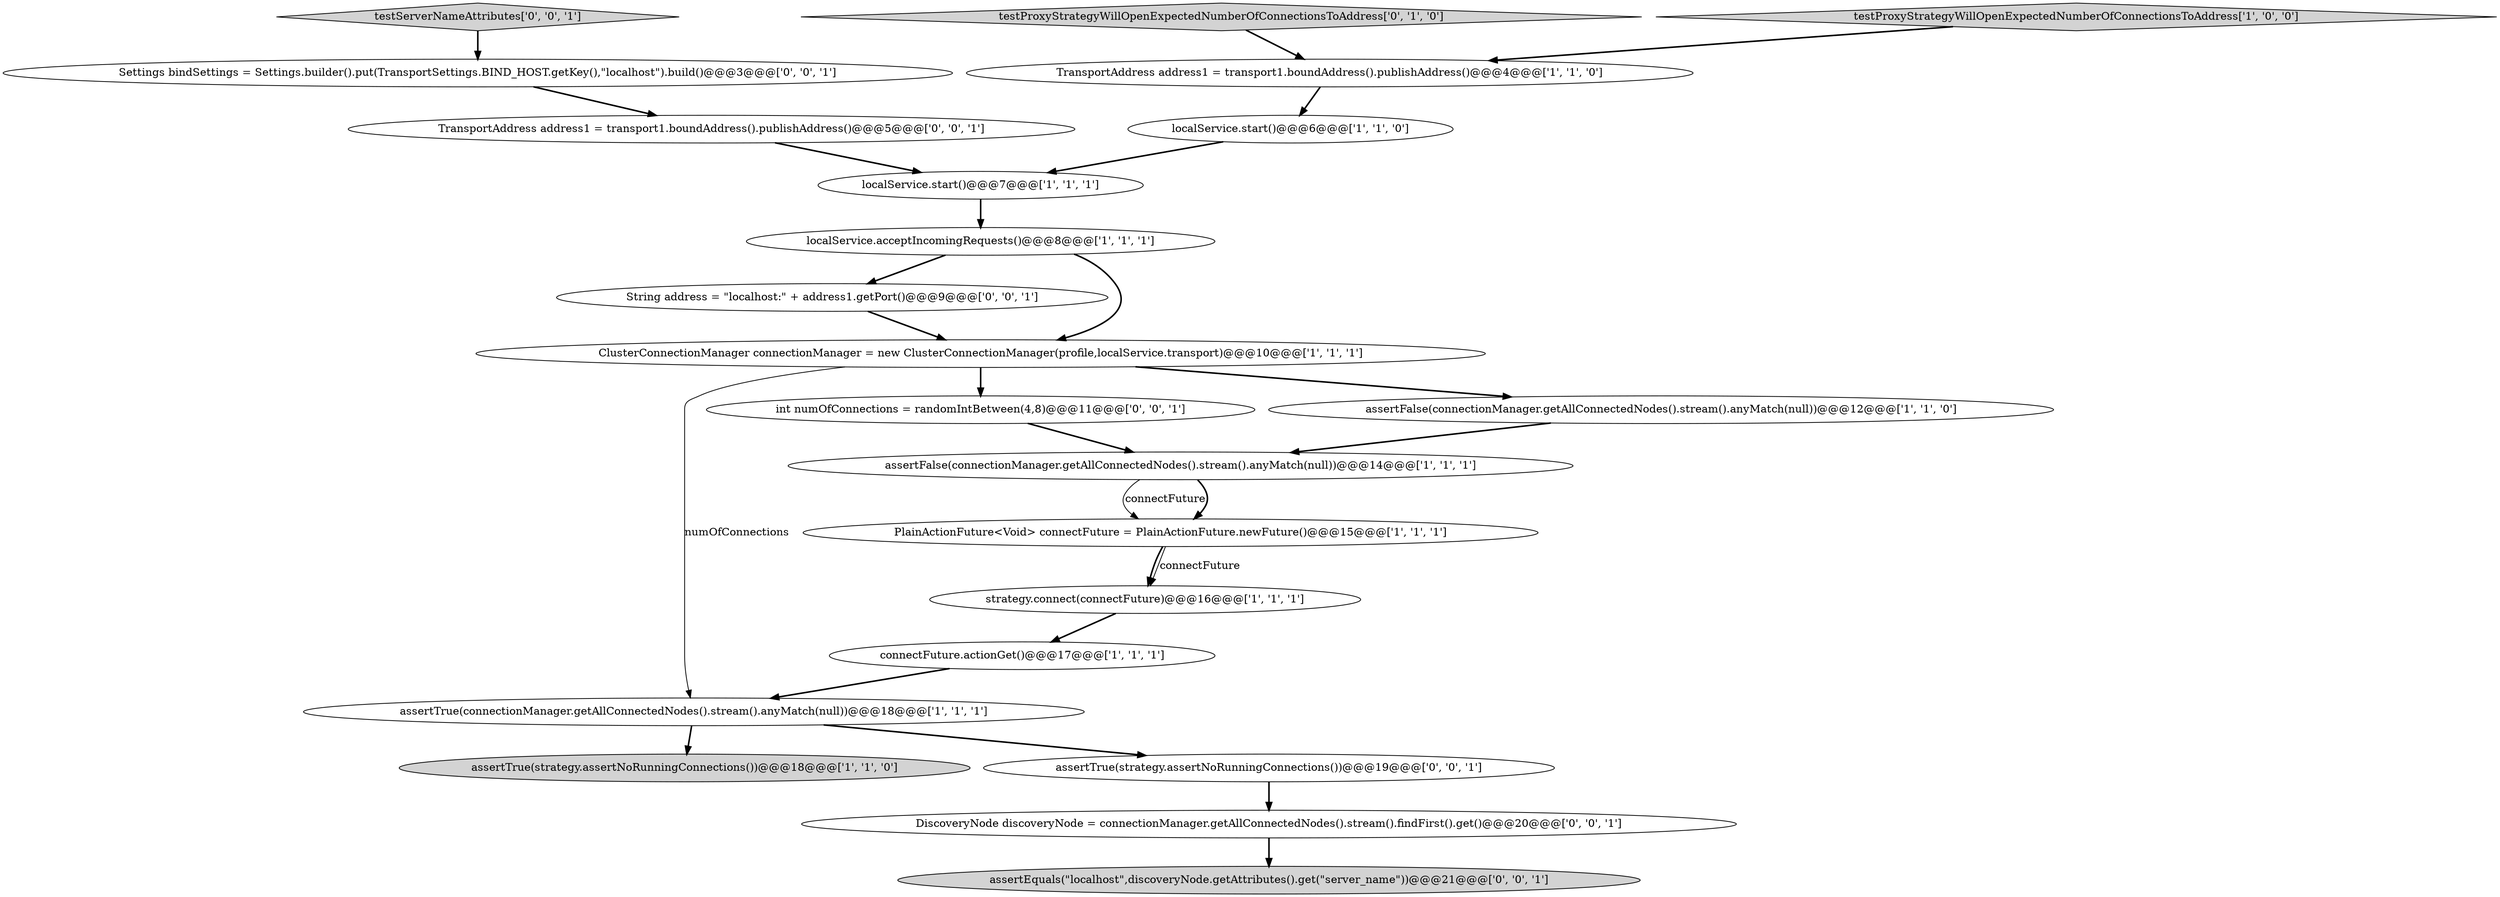 digraph {
15 [style = filled, label = "testServerNameAttributes['0', '0', '1']", fillcolor = lightgray, shape = diamond image = "AAA0AAABBB3BBB"];
12 [style = filled, label = "localService.acceptIncomingRequests()@@@8@@@['1', '1', '1']", fillcolor = white, shape = ellipse image = "AAA0AAABBB1BBB"];
14 [style = filled, label = "String address = \"localhost:\" + address1.getPort()@@@9@@@['0', '0', '1']", fillcolor = white, shape = ellipse image = "AAA0AAABBB3BBB"];
0 [style = filled, label = "ClusterConnectionManager connectionManager = new ClusterConnectionManager(profile,localService.transport)@@@10@@@['1', '1', '1']", fillcolor = white, shape = ellipse image = "AAA0AAABBB1BBB"];
13 [style = filled, label = "testProxyStrategyWillOpenExpectedNumberOfConnectionsToAddress['0', '1', '0']", fillcolor = lightgray, shape = diamond image = "AAA0AAABBB2BBB"];
2 [style = filled, label = "TransportAddress address1 = transport1.boundAddress().publishAddress()@@@4@@@['1', '1', '0']", fillcolor = white, shape = ellipse image = "AAA0AAABBB1BBB"];
1 [style = filled, label = "PlainActionFuture<Void> connectFuture = PlainActionFuture.newFuture()@@@15@@@['1', '1', '1']", fillcolor = white, shape = ellipse image = "AAA0AAABBB1BBB"];
8 [style = filled, label = "strategy.connect(connectFuture)@@@16@@@['1', '1', '1']", fillcolor = white, shape = ellipse image = "AAA0AAABBB1BBB"];
6 [style = filled, label = "localService.start()@@@7@@@['1', '1', '1']", fillcolor = white, shape = ellipse image = "AAA0AAABBB1BBB"];
20 [style = filled, label = "TransportAddress address1 = transport1.boundAddress().publishAddress()@@@5@@@['0', '0', '1']", fillcolor = white, shape = ellipse image = "AAA0AAABBB3BBB"];
4 [style = filled, label = "testProxyStrategyWillOpenExpectedNumberOfConnectionsToAddress['1', '0', '0']", fillcolor = lightgray, shape = diamond image = "AAA0AAABBB1BBB"];
11 [style = filled, label = "connectFuture.actionGet()@@@17@@@['1', '1', '1']", fillcolor = white, shape = ellipse image = "AAA0AAABBB1BBB"];
21 [style = filled, label = "assertEquals(\"localhost\",discoveryNode.getAttributes().get(\"server_name\"))@@@21@@@['0', '0', '1']", fillcolor = lightgray, shape = ellipse image = "AAA0AAABBB3BBB"];
17 [style = filled, label = "Settings bindSettings = Settings.builder().put(TransportSettings.BIND_HOST.getKey(),\"localhost\").build()@@@3@@@['0', '0', '1']", fillcolor = white, shape = ellipse image = "AAA0AAABBB3BBB"];
3 [style = filled, label = "assertTrue(connectionManager.getAllConnectedNodes().stream().anyMatch(null))@@@18@@@['1', '1', '1']", fillcolor = white, shape = ellipse image = "AAA0AAABBB1BBB"];
16 [style = filled, label = "int numOfConnections = randomIntBetween(4,8)@@@11@@@['0', '0', '1']", fillcolor = white, shape = ellipse image = "AAA0AAABBB3BBB"];
19 [style = filled, label = "DiscoveryNode discoveryNode = connectionManager.getAllConnectedNodes().stream().findFirst().get()@@@20@@@['0', '0', '1']", fillcolor = white, shape = ellipse image = "AAA0AAABBB3BBB"];
5 [style = filled, label = "assertTrue(strategy.assertNoRunningConnections())@@@18@@@['1', '1', '0']", fillcolor = lightgray, shape = ellipse image = "AAA0AAABBB1BBB"];
9 [style = filled, label = "assertFalse(connectionManager.getAllConnectedNodes().stream().anyMatch(null))@@@14@@@['1', '1', '1']", fillcolor = white, shape = ellipse image = "AAA0AAABBB1BBB"];
18 [style = filled, label = "assertTrue(strategy.assertNoRunningConnections())@@@19@@@['0', '0', '1']", fillcolor = white, shape = ellipse image = "AAA0AAABBB3BBB"];
7 [style = filled, label = "assertFalse(connectionManager.getAllConnectedNodes().stream().anyMatch(null))@@@12@@@['1', '1', '0']", fillcolor = white, shape = ellipse image = "AAA0AAABBB1BBB"];
10 [style = filled, label = "localService.start()@@@6@@@['1', '1', '0']", fillcolor = white, shape = ellipse image = "AAA0AAABBB1BBB"];
0->16 [style = bold, label=""];
1->8 [style = bold, label=""];
18->19 [style = bold, label=""];
4->2 [style = bold, label=""];
20->6 [style = bold, label=""];
2->10 [style = bold, label=""];
12->0 [style = bold, label=""];
10->6 [style = bold, label=""];
0->7 [style = bold, label=""];
3->18 [style = bold, label=""];
7->9 [style = bold, label=""];
15->17 [style = bold, label=""];
3->5 [style = bold, label=""];
14->0 [style = bold, label=""];
11->3 [style = bold, label=""];
1->8 [style = solid, label="connectFuture"];
12->14 [style = bold, label=""];
13->2 [style = bold, label=""];
9->1 [style = solid, label="connectFuture"];
19->21 [style = bold, label=""];
9->1 [style = bold, label=""];
8->11 [style = bold, label=""];
0->3 [style = solid, label="numOfConnections"];
16->9 [style = bold, label=""];
17->20 [style = bold, label=""];
6->12 [style = bold, label=""];
}
